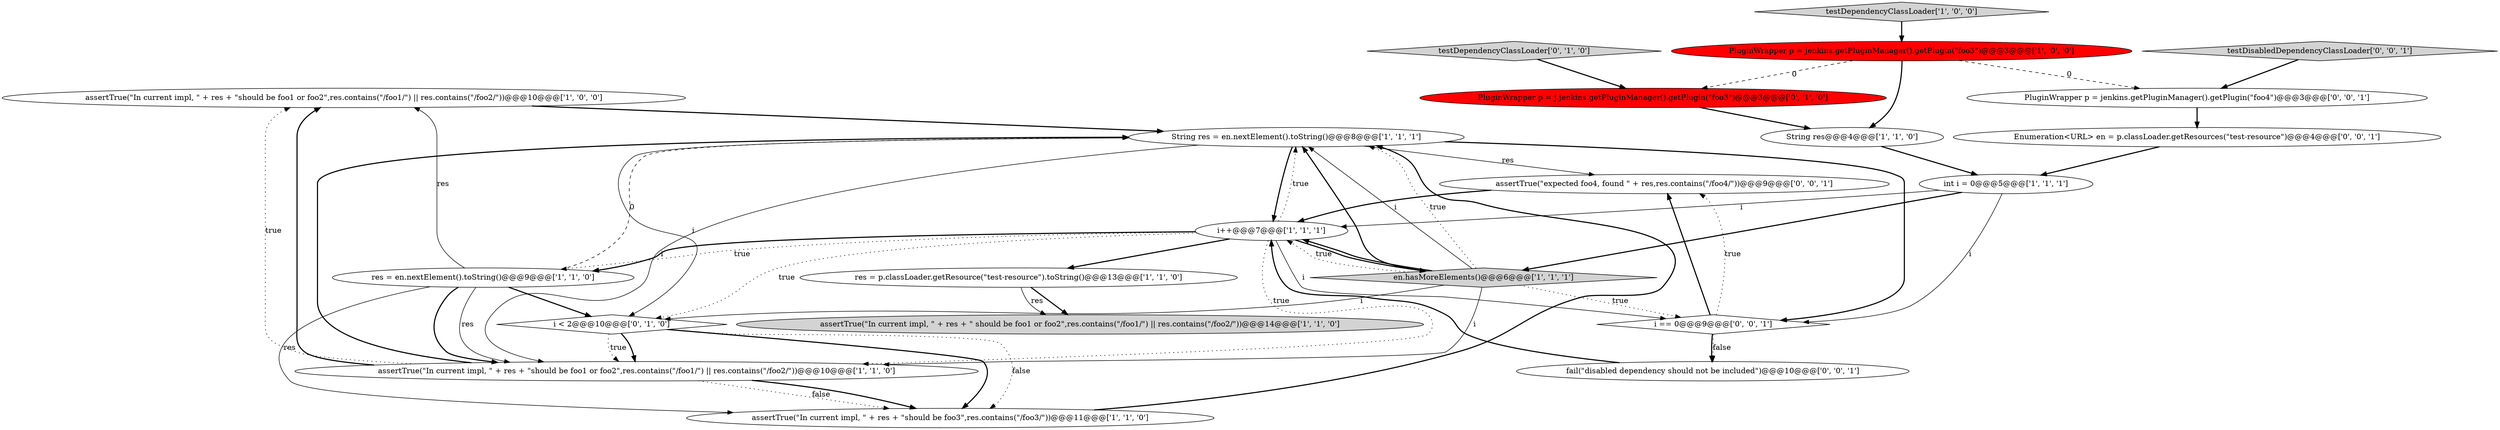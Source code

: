 digraph {
4 [style = filled, label = "assertTrue(\"In current impl, \" + res + \"should be foo1 or foo2\",res.contains(\"/foo1/\") || res.contains(\"/foo2/\"))@@@10@@@['1', '0', '0']", fillcolor = white, shape = ellipse image = "AAA0AAABBB1BBB"];
6 [style = filled, label = "assertTrue(\"In current impl, \" + res + \" should be foo1 or foo2\",res.contains(\"/foo1/\") || res.contains(\"/foo2/\"))@@@14@@@['1', '1', '0']", fillcolor = lightgray, shape = ellipse image = "AAA0AAABBB1BBB"];
1 [style = filled, label = "int i = 0@@@5@@@['1', '1', '1']", fillcolor = white, shape = ellipse image = "AAA0AAABBB1BBB"];
16 [style = filled, label = "PluginWrapper p = jenkins.getPluginManager().getPlugin(\"foo4\")@@@3@@@['0', '0', '1']", fillcolor = white, shape = ellipse image = "AAA0AAABBB3BBB"];
21 [style = filled, label = "Enumeration<URL> en = p.classLoader.getResources(\"test-resource\")@@@4@@@['0', '0', '1']", fillcolor = white, shape = ellipse image = "AAA0AAABBB3BBB"];
2 [style = filled, label = "PluginWrapper p = jenkins.getPluginManager().getPlugin(\"foo3\")@@@3@@@['1', '0', '0']", fillcolor = red, shape = ellipse image = "AAA1AAABBB1BBB"];
19 [style = filled, label = "assertTrue(\"expected foo4, found \" + res,res.contains(\"/foo4/\"))@@@9@@@['0', '0', '1']", fillcolor = white, shape = ellipse image = "AAA0AAABBB3BBB"];
5 [style = filled, label = "res = en.nextElement().toString()@@@9@@@['1', '1', '0']", fillcolor = white, shape = ellipse image = "AAA0AAABBB1BBB"];
8 [style = filled, label = "en.hasMoreElements()@@@6@@@['1', '1', '1']", fillcolor = lightgray, shape = diamond image = "AAA0AAABBB1BBB"];
3 [style = filled, label = "testDependencyClassLoader['1', '0', '0']", fillcolor = lightgray, shape = diamond image = "AAA0AAABBB1BBB"];
15 [style = filled, label = "PluginWrapper p = j.jenkins.getPluginManager().getPlugin(\"foo3\")@@@3@@@['0', '1', '0']", fillcolor = red, shape = ellipse image = "AAA1AAABBB2BBB"];
14 [style = filled, label = "testDependencyClassLoader['0', '1', '0']", fillcolor = lightgray, shape = diamond image = "AAA0AAABBB2BBB"];
20 [style = filled, label = "i == 0@@@9@@@['0', '0', '1']", fillcolor = white, shape = diamond image = "AAA0AAABBB3BBB"];
12 [style = filled, label = "i++@@@7@@@['1', '1', '1']", fillcolor = white, shape = ellipse image = "AAA0AAABBB1BBB"];
9 [style = filled, label = "assertTrue(\"In current impl, \" + res + \"should be foo3\",res.contains(\"/foo3/\"))@@@11@@@['1', '1', '0']", fillcolor = white, shape = ellipse image = "AAA0AAABBB1BBB"];
10 [style = filled, label = "assertTrue(\"In current impl, \" + res + \"should be foo1 or foo2\",res.contains(\"/foo1/\") || res.contains(\"/foo2/\"))@@@10@@@['1', '1', '0']", fillcolor = white, shape = ellipse image = "AAA0AAABBB1BBB"];
0 [style = filled, label = "res = p.classLoader.getResource(\"test-resource\").toString()@@@13@@@['1', '1', '0']", fillcolor = white, shape = ellipse image = "AAA0AAABBB1BBB"];
18 [style = filled, label = "fail(\"disabled dependency should not be included\")@@@10@@@['0', '0', '1']", fillcolor = white, shape = ellipse image = "AAA0AAABBB3BBB"];
13 [style = filled, label = "i < 2@@@10@@@['0', '1', '0']", fillcolor = white, shape = diamond image = "AAA0AAABBB2BBB"];
11 [style = filled, label = "String res@@@4@@@['1', '1', '0']", fillcolor = white, shape = ellipse image = "AAA0AAABBB1BBB"];
7 [style = filled, label = "String res = en.nextElement().toString()@@@8@@@['1', '1', '1']", fillcolor = white, shape = ellipse image = "AAA0AAABBB1BBB"];
17 [style = filled, label = "testDisabledDependencyClassLoader['0', '0', '1']", fillcolor = lightgray, shape = diamond image = "AAA0AAABBB3BBB"];
1->20 [style = solid, label="i"];
13->10 [style = bold, label=""];
5->10 [style = bold, label=""];
1->8 [style = bold, label=""];
5->4 [style = solid, label="res"];
12->5 [style = bold, label=""];
12->20 [style = solid, label="i"];
19->12 [style = bold, label=""];
11->1 [style = bold, label=""];
7->12 [style = bold, label=""];
0->6 [style = bold, label=""];
18->12 [style = bold, label=""];
7->19 [style = solid, label="res"];
0->6 [style = solid, label="res"];
8->7 [style = dotted, label="true"];
7->20 [style = bold, label=""];
7->10 [style = solid, label="i"];
9->7 [style = bold, label=""];
13->10 [style = dotted, label="true"];
12->0 [style = bold, label=""];
10->7 [style = bold, label=""];
4->7 [style = bold, label=""];
8->7 [style = bold, label=""];
8->13 [style = solid, label="i"];
7->13 [style = solid, label="i"];
2->15 [style = dashed, label="0"];
20->18 [style = bold, label=""];
5->10 [style = solid, label="res"];
13->9 [style = dotted, label="false"];
12->13 [style = dotted, label="true"];
8->12 [style = dotted, label="true"];
15->11 [style = bold, label=""];
3->2 [style = bold, label=""];
5->9 [style = solid, label="res"];
12->10 [style = dotted, label="true"];
12->5 [style = dotted, label="true"];
12->8 [style = bold, label=""];
16->21 [style = bold, label=""];
2->16 [style = dashed, label="0"];
5->13 [style = bold, label=""];
1->12 [style = solid, label="i"];
21->1 [style = bold, label=""];
8->10 [style = solid, label="i"];
10->4 [style = bold, label=""];
10->9 [style = dotted, label="false"];
14->15 [style = bold, label=""];
10->9 [style = bold, label=""];
8->20 [style = dotted, label="true"];
13->9 [style = bold, label=""];
20->19 [style = dotted, label="true"];
20->18 [style = dotted, label="false"];
10->4 [style = dotted, label="true"];
5->7 [style = dashed, label="0"];
20->19 [style = bold, label=""];
12->7 [style = dotted, label="true"];
8->7 [style = solid, label="i"];
2->11 [style = bold, label=""];
8->12 [style = bold, label=""];
17->16 [style = bold, label=""];
}
